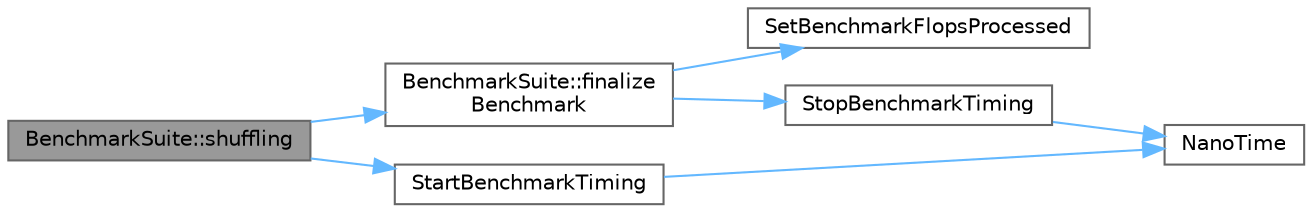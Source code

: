 digraph "BenchmarkSuite::shuffling"
{
 // LATEX_PDF_SIZE
  bgcolor="transparent";
  edge [fontname=Helvetica,fontsize=10,labelfontname=Helvetica,labelfontsize=10];
  node [fontname=Helvetica,fontsize=10,shape=box,height=0.2,width=0.4];
  rankdir="LR";
  Node1 [id="Node000001",label="BenchmarkSuite::shuffling",height=0.2,width=0.4,color="gray40", fillcolor="grey60", style="filled", fontcolor="black",tooltip=" "];
  Node1 -> Node2 [id="edge7_Node000001_Node000002",color="steelblue1",style="solid",tooltip=" "];
  Node2 [id="Node000002",label="BenchmarkSuite::finalize\lBenchmark",height=0.2,width=0.4,color="grey40", fillcolor="white", style="filled",URL="$class_benchmark_suite.html#ac849c3bbb9275be401a53262b63a0097",tooltip=" "];
  Node2 -> Node3 [id="edge8_Node000002_Node000003",color="steelblue1",style="solid",tooltip=" "];
  Node3 [id="Node000003",label="SetBenchmarkFlopsProcessed",height=0.2,width=0.4,color="grey40", fillcolor="white", style="filled",URL="$benchmark__main_8cc.html#aacde6cbfdb9f1d0eebaa947b2dace296",tooltip=" "];
  Node2 -> Node4 [id="edge9_Node000002_Node000004",color="steelblue1",style="solid",tooltip=" "];
  Node4 [id="Node000004",label="StopBenchmarkTiming",height=0.2,width=0.4,color="grey40", fillcolor="white", style="filled",URL="$benchmark__main_8cc.html#ab6381967bb4cc054c8071f2630990027",tooltip=" "];
  Node4 -> Node5 [id="edge10_Node000004_Node000005",color="steelblue1",style="solid",tooltip=" "];
  Node5 [id="Node000005",label="NanoTime",height=0.2,width=0.4,color="grey40", fillcolor="white", style="filled",URL="$benchmark__main_8cc.html#afd85322b97c4afb5198e7a51ec9919f3",tooltip=" "];
  Node1 -> Node6 [id="edge11_Node000001_Node000006",color="steelblue1",style="solid",tooltip=" "];
  Node6 [id="Node000006",label="StartBenchmarkTiming",height=0.2,width=0.4,color="grey40", fillcolor="white", style="filled",URL="$benchmark__main_8cc.html#af28f64c94251a1241c024a6eaff7fc53",tooltip=" "];
  Node6 -> Node5 [id="edge12_Node000006_Node000005",color="steelblue1",style="solid",tooltip=" "];
}
